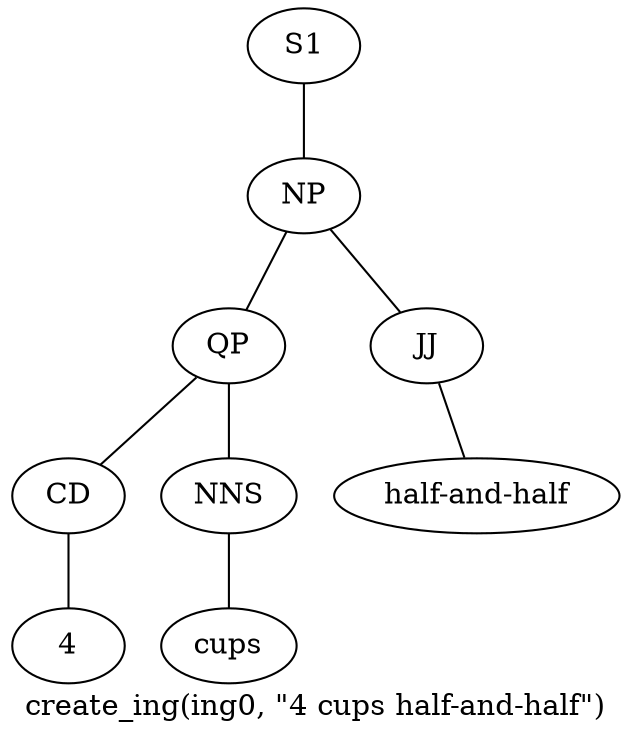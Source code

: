 graph SyntaxGraph {
	label = "create_ing(ing0, \"4 cups half-and-half\")";
	Node0 [label="S1"];
	Node1 [label="NP"];
	Node2 [label="QP"];
	Node3 [label="CD"];
	Node4 [label="4"];
	Node5 [label="NNS"];
	Node6 [label="cups"];
	Node7 [label="JJ"];
	Node8 [label="half-and-half"];

	Node0 -- Node1;
	Node1 -- Node2;
	Node1 -- Node7;
	Node2 -- Node3;
	Node2 -- Node5;
	Node3 -- Node4;
	Node5 -- Node6;
	Node7 -- Node8;
}